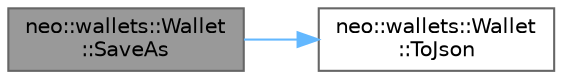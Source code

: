 digraph "neo::wallets::Wallet::SaveAs"
{
 // LATEX_PDF_SIZE
  bgcolor="transparent";
  edge [fontname=Helvetica,fontsize=10,labelfontname=Helvetica,labelfontsize=10];
  node [fontname=Helvetica,fontsize=10,shape=box,height=0.2,width=0.4];
  rankdir="LR";
  Node1 [id="Node000001",label="neo::wallets::Wallet\l::SaveAs",height=0.2,width=0.4,color="gray40", fillcolor="grey60", style="filled", fontcolor="black",tooltip="Saves the wallet to the specified path."];
  Node1 -> Node2 [id="edge1_Node000001_Node000002",color="steelblue1",style="solid",tooltip=" "];
  Node2 [id="Node000002",label="neo::wallets::Wallet\l::ToJson",height=0.2,width=0.4,color="grey40", fillcolor="white", style="filled",URL="$classneo_1_1wallets_1_1_wallet.html#ad22dfd462e56e65ed760028721c02118",tooltip="Serializes the Wallet to a JSON object."];
}
